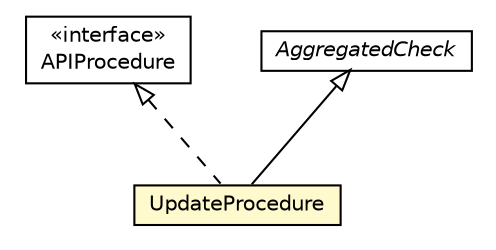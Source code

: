 #!/usr/local/bin/dot
#
# Class diagram 
# Generated by UMLGraph version R5_6-24-gf6e263 (http://www.umlgraph.org/)
#

digraph G {
	edge [fontname="Helvetica",fontsize=10,labelfontname="Helvetica",labelfontsize=10];
	node [fontname="Helvetica",fontsize=10,shape=plaintext];
	nodesep=0.25;
	ranksep=0.5;
	// org.universAAL.support.directives.api.APIProcedure
	c8355682 [label=<<table title="org.universAAL.support.directives.api.APIProcedure" border="0" cellborder="1" cellspacing="0" cellpadding="2" port="p" href="../api/APIProcedure.html">
		<tr><td><table border="0" cellspacing="0" cellpadding="1">
<tr><td align="center" balign="center"> &#171;interface&#187; </td></tr>
<tr><td align="center" balign="center"> APIProcedure </td></tr>
		</table></td></tr>
		</table>>, URL="../api/APIProcedure.html", fontname="Helvetica", fontcolor="black", fontsize=10.0];
	// org.universAAL.support.directives.api.AggregatedCheck
	c8355684 [label=<<table title="org.universAAL.support.directives.api.AggregatedCheck" border="0" cellborder="1" cellspacing="0" cellpadding="2" port="p" href="../api/AggregatedCheck.html">
		<tr><td><table border="0" cellspacing="0" cellpadding="1">
<tr><td align="center" balign="center"><font face="Helvetica-Oblique"> AggregatedCheck </font></td></tr>
		</table></td></tr>
		</table>>, URL="../api/AggregatedCheck.html", fontname="Helvetica", fontcolor="black", fontsize=10.0];
	// org.universAAL.support.directives.mojos.UpdateParentPom.UpdateProcedure
	c8355708 [label=<<table title="org.universAAL.support.directives.mojos.UpdateParentPom.UpdateProcedure" border="0" cellborder="1" cellspacing="0" cellpadding="2" port="p" bgcolor="lemonChiffon" href="./UpdateParentPom.UpdateProcedure.html">
		<tr><td><table border="0" cellspacing="0" cellpadding="1">
<tr><td align="center" balign="center"> UpdateProcedure </td></tr>
		</table></td></tr>
		</table>>, URL="./UpdateParentPom.UpdateProcedure.html", fontname="Helvetica", fontcolor="black", fontsize=10.0];
	//org.universAAL.support.directives.mojos.UpdateParentPom.UpdateProcedure extends org.universAAL.support.directives.api.AggregatedCheck
	c8355684:p -> c8355708:p [dir=back,arrowtail=empty];
	//org.universAAL.support.directives.mojos.UpdateParentPom.UpdateProcedure implements org.universAAL.support.directives.api.APIProcedure
	c8355682:p -> c8355708:p [dir=back,arrowtail=empty,style=dashed];
}

